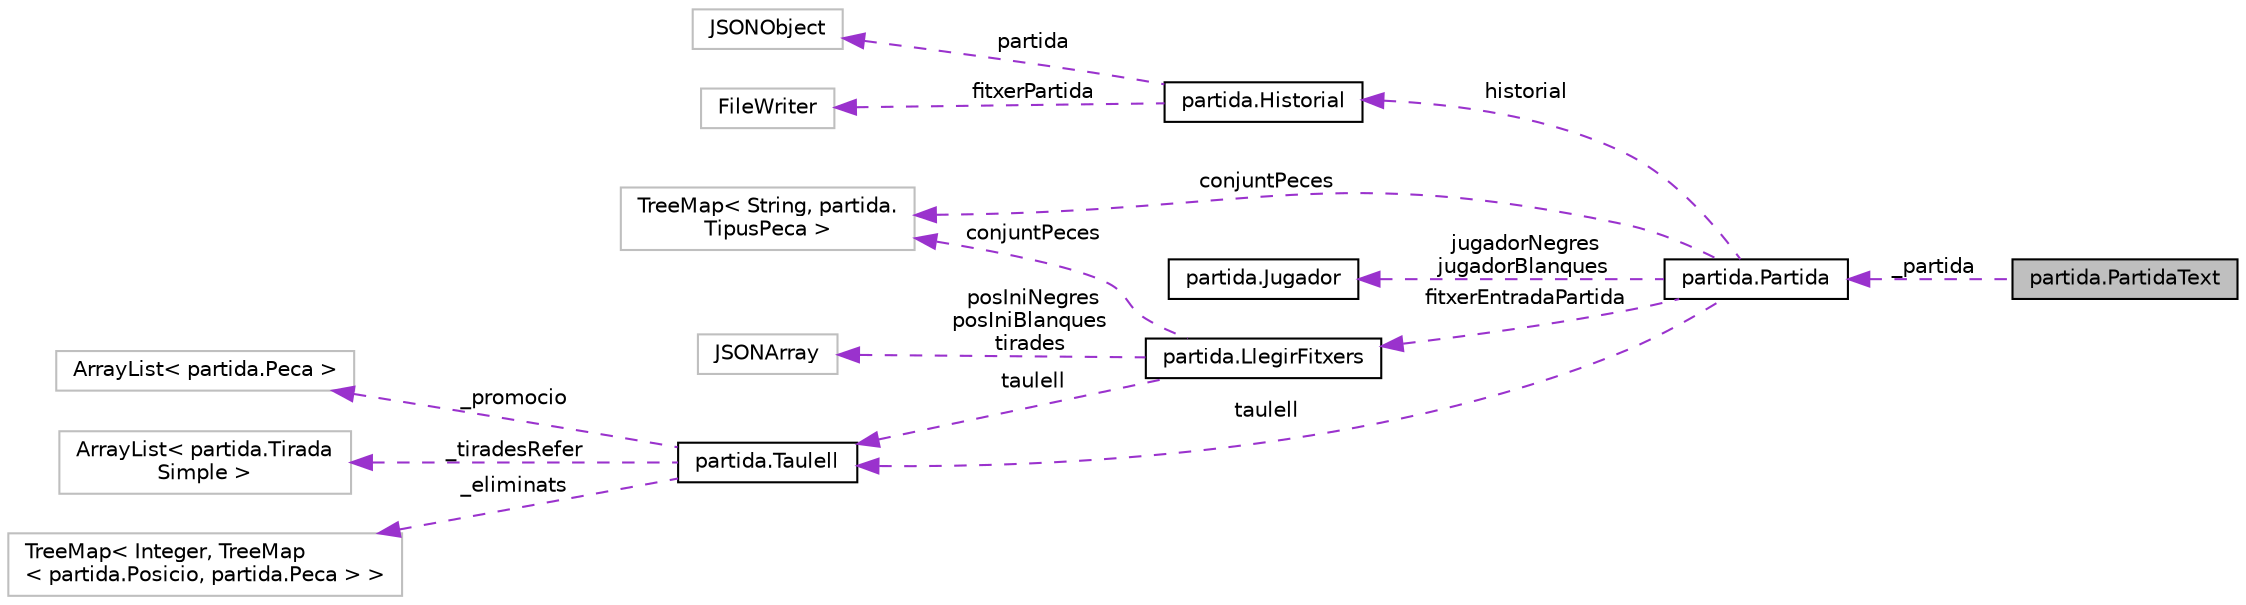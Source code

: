 digraph "partida.PartidaText"
{
 // LATEX_PDF_SIZE
  edge [fontname="Helvetica",fontsize="10",labelfontname="Helvetica",labelfontsize="10"];
  node [fontname="Helvetica",fontsize="10",shape=record];
  rankdir="LR";
  Node1 [label="partida.PartidaText",height=0.2,width=0.4,color="black", fillcolor="grey75", style="filled", fontcolor="black",tooltip="Versió d'un joc d'escacs amb peces personalitzables i taulells de mida variable, en mode text."];
  Node2 -> Node1 [dir="back",color="darkorchid3",fontsize="10",style="dashed",label=" _partida" ,fontname="Helvetica"];
  Node2 [label="partida.Partida",height=0.2,width=0.4,color="black", fillcolor="white", style="filled",URL="$classpartida_1_1_partida.html",tooltip="Versió d'un joc d'escacs amb peces personalitzables i taulells de mida variable."];
  Node3 -> Node2 [dir="back",color="darkorchid3",fontsize="10",style="dashed",label=" historial" ,fontname="Helvetica"];
  Node3 [label="partida.Historial",height=0.2,width=0.4,color="black", fillcolor="white", style="filled",URL="$classpartida_1_1_historial.html",tooltip="Tirades i resultats que s'obtenen dirant la partida, també posicions inicials."];
  Node4 -> Node3 [dir="back",color="darkorchid3",fontsize="10",style="dashed",label=" partida" ,fontname="Helvetica"];
  Node4 [label="JSONObject",height=0.2,width=0.4,color="grey75", fillcolor="white", style="filled",tooltip=" "];
  Node5 -> Node3 [dir="back",color="darkorchid3",fontsize="10",style="dashed",label=" fitxerPartida" ,fontname="Helvetica"];
  Node5 [label="FileWriter",height=0.2,width=0.4,color="grey75", fillcolor="white", style="filled",tooltip=" "];
  Node6 -> Node2 [dir="back",color="darkorchid3",fontsize="10",style="dashed",label=" conjuntPeces" ,fontname="Helvetica"];
  Node6 [label="TreeMap\< String, partida.\lTipusPeca \>",height=0.2,width=0.4,color="grey75", fillcolor="white", style="filled",tooltip=" "];
  Node7 -> Node2 [dir="back",color="darkorchid3",fontsize="10",style="dashed",label=" jugadorNegres\njugadorBlanques" ,fontname="Helvetica"];
  Node7 [label="partida.Jugador",height=0.2,width=0.4,color="black", fillcolor="white", style="filled",URL="$classpartida_1_1_jugador.html",tooltip="modul que analitzara i executara les jugades del usuari"];
  Node8 -> Node2 [dir="back",color="darkorchid3",fontsize="10",style="dashed",label=" taulell" ,fontname="Helvetica"];
  Node8 [label="partida.Taulell",height=0.2,width=0.4,color="black", fillcolor="white", style="filled",URL="$classpartida_1_1_taulell.html",tooltip="Modul que representa el taulell d'escacs el qual pot ser modificable."];
  Node9 -> Node8 [dir="back",color="darkorchid3",fontsize="10",style="dashed",label=" _promocio" ,fontname="Helvetica"];
  Node9 [label="ArrayList\< partida.Peca \>",height=0.2,width=0.4,color="grey75", fillcolor="white", style="filled",tooltip=" "];
  Node10 -> Node8 [dir="back",color="darkorchid3",fontsize="10",style="dashed",label=" _tiradesRefer" ,fontname="Helvetica"];
  Node10 [label="ArrayList\< partida.Tirada\lSimple \>",height=0.2,width=0.4,color="grey75", fillcolor="white", style="filled",tooltip=" "];
  Node11 -> Node8 [dir="back",color="darkorchid3",fontsize="10",style="dashed",label=" _eliminats" ,fontname="Helvetica"];
  Node11 [label="TreeMap\< Integer, TreeMap\l\< partida.Posicio, partida.Peca \> \>",height=0.2,width=0.4,color="grey75", fillcolor="white", style="filled",tooltip=" "];
  Node12 -> Node2 [dir="back",color="darkorchid3",fontsize="10",style="dashed",label=" fitxerEntradaPartida" ,fontname="Helvetica"];
  Node12 [label="partida.LlegirFitxers",height=0.2,width=0.4,color="black", fillcolor="white", style="filled",URL="$classpartida_1_1_llegir_fitxers.html",tooltip="Classe de lectura de fitxers d'entrada."];
  Node13 -> Node12 [dir="back",color="darkorchid3",fontsize="10",style="dashed",label=" posIniNegres\nposIniBlanques\ntirades" ,fontname="Helvetica"];
  Node13 [label="JSONArray",height=0.2,width=0.4,color="grey75", fillcolor="white", style="filled",tooltip=" "];
  Node6 -> Node12 [dir="back",color="darkorchid3",fontsize="10",style="dashed",label=" conjuntPeces" ,fontname="Helvetica"];
  Node8 -> Node12 [dir="back",color="darkorchid3",fontsize="10",style="dashed",label=" taulell" ,fontname="Helvetica"];
}
